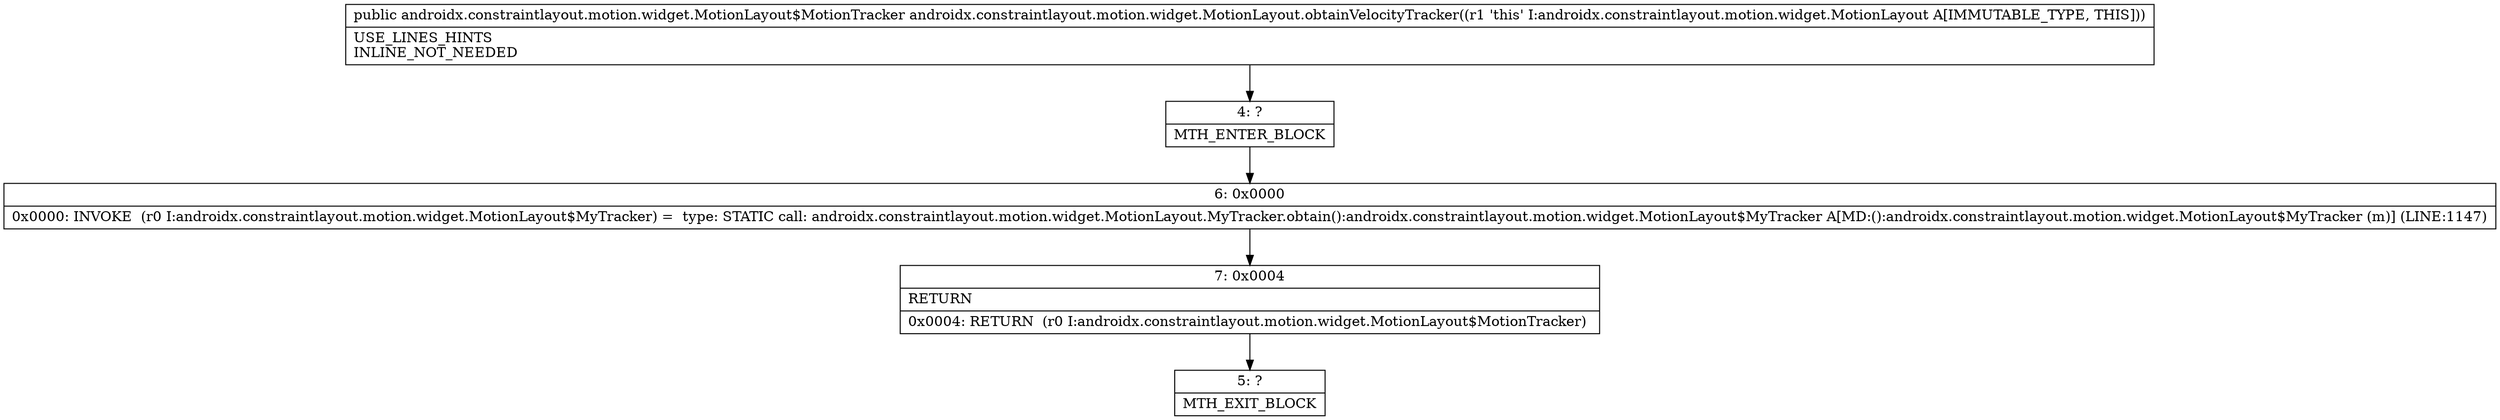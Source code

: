digraph "CFG forandroidx.constraintlayout.motion.widget.MotionLayout.obtainVelocityTracker()Landroidx\/constraintlayout\/motion\/widget\/MotionLayout$MotionTracker;" {
Node_4 [shape=record,label="{4\:\ ?|MTH_ENTER_BLOCK\l}"];
Node_6 [shape=record,label="{6\:\ 0x0000|0x0000: INVOKE  (r0 I:androidx.constraintlayout.motion.widget.MotionLayout$MyTracker) =  type: STATIC call: androidx.constraintlayout.motion.widget.MotionLayout.MyTracker.obtain():androidx.constraintlayout.motion.widget.MotionLayout$MyTracker A[MD:():androidx.constraintlayout.motion.widget.MotionLayout$MyTracker (m)] (LINE:1147)\l}"];
Node_7 [shape=record,label="{7\:\ 0x0004|RETURN\l|0x0004: RETURN  (r0 I:androidx.constraintlayout.motion.widget.MotionLayout$MotionTracker) \l}"];
Node_5 [shape=record,label="{5\:\ ?|MTH_EXIT_BLOCK\l}"];
MethodNode[shape=record,label="{public androidx.constraintlayout.motion.widget.MotionLayout$MotionTracker androidx.constraintlayout.motion.widget.MotionLayout.obtainVelocityTracker((r1 'this' I:androidx.constraintlayout.motion.widget.MotionLayout A[IMMUTABLE_TYPE, THIS]))  | USE_LINES_HINTS\lINLINE_NOT_NEEDED\l}"];
MethodNode -> Node_4;Node_4 -> Node_6;
Node_6 -> Node_7;
Node_7 -> Node_5;
}

